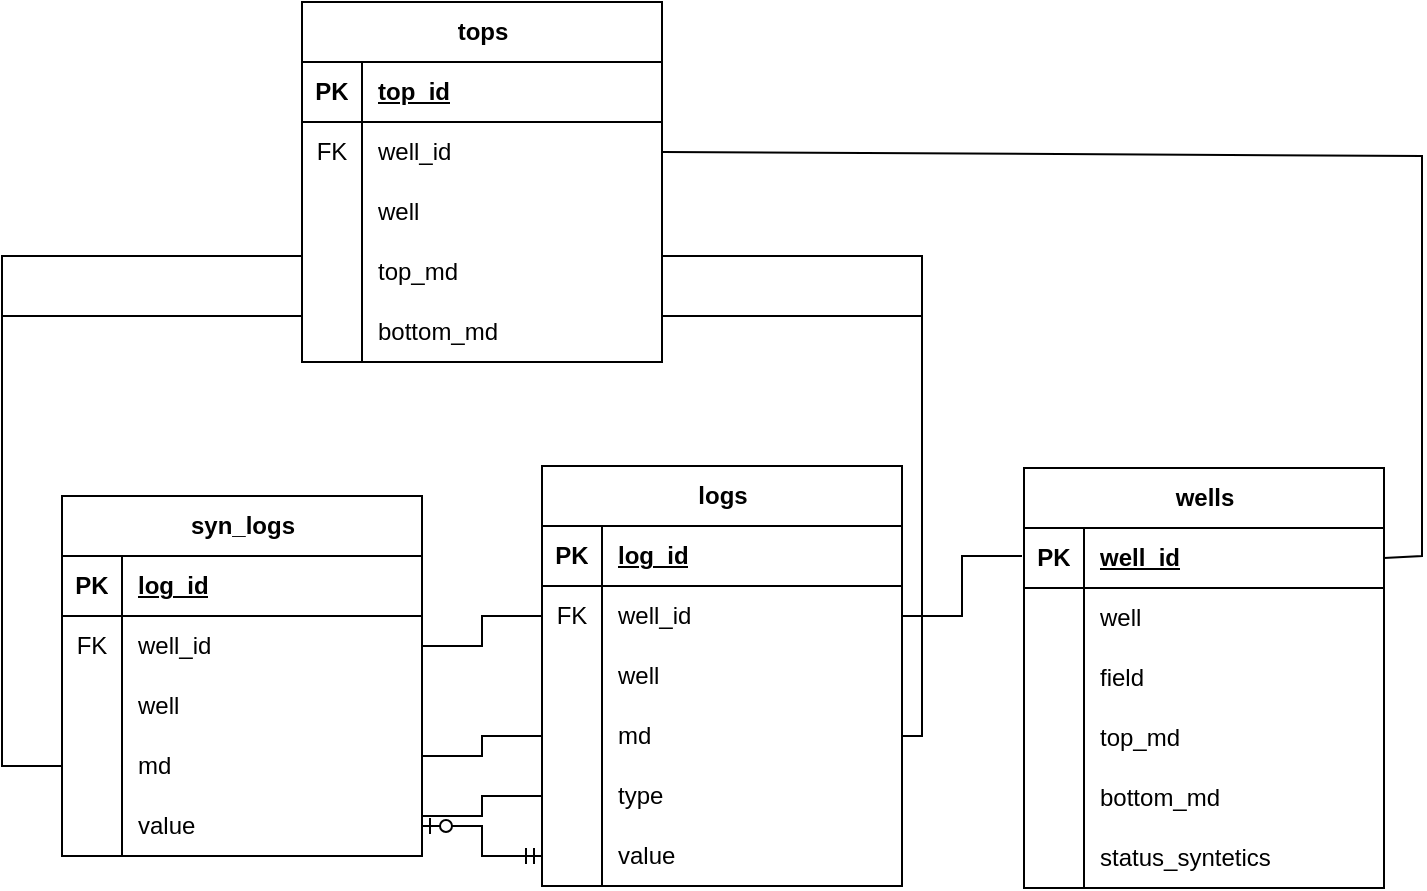 <mxfile version="23.0.2" type="github">
  <diagram name="Página-1" id="E8AaOJUS66nj6tTAMG6A">
    <mxGraphModel dx="2074" dy="782" grid="1" gridSize="10" guides="1" tooltips="1" connect="1" arrows="1" fold="1" page="0" pageScale="1" pageWidth="1100" pageHeight="850" background="none" math="0" shadow="0">
      <root>
        <mxCell id="0" />
        <mxCell id="1" parent="0" />
        <mxCell id="rXkX81BffOIawjlMRTGD-15" value="wells" style="shape=table;startSize=30;container=1;collapsible=1;childLayout=tableLayout;fixedRows=1;rowLines=0;fontStyle=1;align=center;resizeLast=1;html=1;labelBackgroundColor=none;" parent="1" vertex="1">
          <mxGeometry x="491" y="366" width="180" height="210" as="geometry" />
        </mxCell>
        <mxCell id="rXkX81BffOIawjlMRTGD-16" value="" style="shape=tableRow;horizontal=0;startSize=0;swimlaneHead=0;swimlaneBody=0;fillColor=none;collapsible=0;dropTarget=0;points=[[0,0.5],[1,0.5]];portConstraint=eastwest;top=0;left=0;right=0;bottom=1;labelBackgroundColor=none;" parent="rXkX81BffOIawjlMRTGD-15" vertex="1">
          <mxGeometry y="30" width="180" height="30" as="geometry" />
        </mxCell>
        <mxCell id="rXkX81BffOIawjlMRTGD-17" value="PK" style="shape=partialRectangle;connectable=0;fillColor=none;top=0;left=0;bottom=0;right=0;fontStyle=1;overflow=hidden;whiteSpace=wrap;html=1;labelBackgroundColor=none;" parent="rXkX81BffOIawjlMRTGD-16" vertex="1">
          <mxGeometry width="30" height="30" as="geometry">
            <mxRectangle width="30" height="30" as="alternateBounds" />
          </mxGeometry>
        </mxCell>
        <mxCell id="rXkX81BffOIawjlMRTGD-18" value="well_id" style="shape=partialRectangle;connectable=0;fillColor=none;top=0;left=0;bottom=0;right=0;align=left;spacingLeft=6;fontStyle=5;overflow=hidden;whiteSpace=wrap;html=1;labelBackgroundColor=none;" parent="rXkX81BffOIawjlMRTGD-16" vertex="1">
          <mxGeometry x="30" width="150" height="30" as="geometry">
            <mxRectangle width="150" height="30" as="alternateBounds" />
          </mxGeometry>
        </mxCell>
        <mxCell id="lRbH8ThnI8yl4s2YjMj6-310" style="shape=tableRow;horizontal=0;startSize=0;swimlaneHead=0;swimlaneBody=0;fillColor=none;collapsible=0;dropTarget=0;points=[[0,0.5],[1,0.5]];portConstraint=eastwest;top=0;left=0;right=0;bottom=0;labelBackgroundColor=none;" parent="rXkX81BffOIawjlMRTGD-15" vertex="1">
          <mxGeometry y="60" width="180" height="30" as="geometry" />
        </mxCell>
        <mxCell id="lRbH8ThnI8yl4s2YjMj6-311" style="shape=partialRectangle;connectable=0;fillColor=none;top=0;left=0;bottom=0;right=0;editable=1;overflow=hidden;whiteSpace=wrap;html=1;labelBackgroundColor=none;" parent="lRbH8ThnI8yl4s2YjMj6-310" vertex="1">
          <mxGeometry width="30" height="30" as="geometry">
            <mxRectangle width="30" height="30" as="alternateBounds" />
          </mxGeometry>
        </mxCell>
        <mxCell id="lRbH8ThnI8yl4s2YjMj6-312" value="well" style="shape=partialRectangle;connectable=0;fillColor=none;top=0;left=0;bottom=0;right=0;align=left;spacingLeft=6;overflow=hidden;whiteSpace=wrap;html=1;labelBackgroundColor=none;" parent="lRbH8ThnI8yl4s2YjMj6-310" vertex="1">
          <mxGeometry x="30" width="150" height="30" as="geometry">
            <mxRectangle width="150" height="30" as="alternateBounds" />
          </mxGeometry>
        </mxCell>
        <mxCell id="rXkX81BffOIawjlMRTGD-19" value="" style="shape=tableRow;horizontal=0;startSize=0;swimlaneHead=0;swimlaneBody=0;fillColor=none;collapsible=0;dropTarget=0;points=[[0,0.5],[1,0.5]];portConstraint=eastwest;top=0;left=0;right=0;bottom=0;labelBackgroundColor=none;" parent="rXkX81BffOIawjlMRTGD-15" vertex="1">
          <mxGeometry y="90" width="180" height="30" as="geometry" />
        </mxCell>
        <mxCell id="rXkX81BffOIawjlMRTGD-20" value="" style="shape=partialRectangle;connectable=0;fillColor=none;top=0;left=0;bottom=0;right=0;editable=1;overflow=hidden;whiteSpace=wrap;html=1;labelBackgroundColor=none;" parent="rXkX81BffOIawjlMRTGD-19" vertex="1">
          <mxGeometry width="30" height="30" as="geometry">
            <mxRectangle width="30" height="30" as="alternateBounds" />
          </mxGeometry>
        </mxCell>
        <mxCell id="rXkX81BffOIawjlMRTGD-21" value="field" style="shape=partialRectangle;connectable=0;fillColor=none;top=0;left=0;bottom=0;right=0;align=left;spacingLeft=6;overflow=hidden;whiteSpace=wrap;html=1;labelBackgroundColor=none;" parent="rXkX81BffOIawjlMRTGD-19" vertex="1">
          <mxGeometry x="30" width="150" height="30" as="geometry">
            <mxRectangle width="150" height="30" as="alternateBounds" />
          </mxGeometry>
        </mxCell>
        <mxCell id="lRbH8ThnI8yl4s2YjMj6-342" style="shape=tableRow;horizontal=0;startSize=0;swimlaneHead=0;swimlaneBody=0;fillColor=none;collapsible=0;dropTarget=0;points=[[0,0.5],[1,0.5]];portConstraint=eastwest;top=0;left=0;right=0;bottom=0;labelBackgroundColor=none;" parent="rXkX81BffOIawjlMRTGD-15" vertex="1">
          <mxGeometry y="120" width="180" height="30" as="geometry" />
        </mxCell>
        <mxCell id="lRbH8ThnI8yl4s2YjMj6-343" style="shape=partialRectangle;connectable=0;fillColor=none;top=0;left=0;bottom=0;right=0;editable=1;overflow=hidden;whiteSpace=wrap;html=1;labelBackgroundColor=none;" parent="lRbH8ThnI8yl4s2YjMj6-342" vertex="1">
          <mxGeometry width="30" height="30" as="geometry">
            <mxRectangle width="30" height="30" as="alternateBounds" />
          </mxGeometry>
        </mxCell>
        <mxCell id="lRbH8ThnI8yl4s2YjMj6-344" value="top_md" style="shape=partialRectangle;connectable=0;fillColor=none;top=0;left=0;bottom=0;right=0;align=left;spacingLeft=6;overflow=hidden;whiteSpace=wrap;html=1;labelBackgroundColor=none;" parent="lRbH8ThnI8yl4s2YjMj6-342" vertex="1">
          <mxGeometry x="30" width="150" height="30" as="geometry">
            <mxRectangle width="150" height="30" as="alternateBounds" />
          </mxGeometry>
        </mxCell>
        <mxCell id="lRbH8ThnI8yl4s2YjMj6-339" style="shape=tableRow;horizontal=0;startSize=0;swimlaneHead=0;swimlaneBody=0;fillColor=none;collapsible=0;dropTarget=0;points=[[0,0.5],[1,0.5]];portConstraint=eastwest;top=0;left=0;right=0;bottom=0;labelBackgroundColor=none;" parent="rXkX81BffOIawjlMRTGD-15" vertex="1">
          <mxGeometry y="150" width="180" height="30" as="geometry" />
        </mxCell>
        <mxCell id="lRbH8ThnI8yl4s2YjMj6-340" style="shape=partialRectangle;connectable=0;fillColor=none;top=0;left=0;bottom=0;right=0;editable=1;overflow=hidden;whiteSpace=wrap;html=1;labelBackgroundColor=none;" parent="lRbH8ThnI8yl4s2YjMj6-339" vertex="1">
          <mxGeometry width="30" height="30" as="geometry">
            <mxRectangle width="30" height="30" as="alternateBounds" />
          </mxGeometry>
        </mxCell>
        <mxCell id="lRbH8ThnI8yl4s2YjMj6-341" value="bottom_md" style="shape=partialRectangle;connectable=0;fillColor=none;top=0;left=0;bottom=0;right=0;align=left;spacingLeft=6;overflow=hidden;whiteSpace=wrap;html=1;labelBackgroundColor=none;" parent="lRbH8ThnI8yl4s2YjMj6-339" vertex="1">
          <mxGeometry x="30" width="150" height="30" as="geometry">
            <mxRectangle width="150" height="30" as="alternateBounds" />
          </mxGeometry>
        </mxCell>
        <mxCell id="lRbH8ThnI8yl4s2YjMj6-351" style="shape=tableRow;horizontal=0;startSize=0;swimlaneHead=0;swimlaneBody=0;fillColor=none;collapsible=0;dropTarget=0;points=[[0,0.5],[1,0.5]];portConstraint=eastwest;top=0;left=0;right=0;bottom=0;labelBackgroundColor=none;" parent="rXkX81BffOIawjlMRTGD-15" vertex="1">
          <mxGeometry y="180" width="180" height="30" as="geometry" />
        </mxCell>
        <mxCell id="lRbH8ThnI8yl4s2YjMj6-352" style="shape=partialRectangle;connectable=0;fillColor=none;top=0;left=0;bottom=0;right=0;editable=1;overflow=hidden;whiteSpace=wrap;html=1;labelBackgroundColor=none;" parent="lRbH8ThnI8yl4s2YjMj6-351" vertex="1">
          <mxGeometry width="30" height="30" as="geometry">
            <mxRectangle width="30" height="30" as="alternateBounds" />
          </mxGeometry>
        </mxCell>
        <mxCell id="lRbH8ThnI8yl4s2YjMj6-353" value="status_syntetics" style="shape=partialRectangle;connectable=0;fillColor=none;top=0;left=0;bottom=0;right=0;align=left;spacingLeft=6;overflow=hidden;whiteSpace=wrap;html=1;labelBackgroundColor=none;" parent="lRbH8ThnI8yl4s2YjMj6-351" vertex="1">
          <mxGeometry x="30" width="150" height="30" as="geometry">
            <mxRectangle width="150" height="30" as="alternateBounds" />
          </mxGeometry>
        </mxCell>
        <mxCell id="lRbH8ThnI8yl4s2YjMj6-1" value="tops" style="shape=table;startSize=30;container=1;collapsible=1;childLayout=tableLayout;fixedRows=1;rowLines=0;fontStyle=1;align=center;resizeLast=1;html=1;" parent="1" vertex="1">
          <mxGeometry x="130" y="133" width="180" height="180" as="geometry" />
        </mxCell>
        <mxCell id="lRbH8ThnI8yl4s2YjMj6-2" value="" style="shape=tableRow;horizontal=0;startSize=0;swimlaneHead=0;swimlaneBody=0;fillColor=none;collapsible=0;dropTarget=0;points=[[0,0.5],[1,0.5]];portConstraint=eastwest;top=0;left=0;right=0;bottom=1;" parent="lRbH8ThnI8yl4s2YjMj6-1" vertex="1">
          <mxGeometry y="30" width="180" height="30" as="geometry" />
        </mxCell>
        <mxCell id="lRbH8ThnI8yl4s2YjMj6-3" value="PK" style="shape=partialRectangle;connectable=0;fillColor=none;top=0;left=0;bottom=0;right=0;fontStyle=1;overflow=hidden;whiteSpace=wrap;html=1;" parent="lRbH8ThnI8yl4s2YjMj6-2" vertex="1">
          <mxGeometry width="30" height="30" as="geometry">
            <mxRectangle width="30" height="30" as="alternateBounds" />
          </mxGeometry>
        </mxCell>
        <mxCell id="lRbH8ThnI8yl4s2YjMj6-4" value="top_id" style="shape=partialRectangle;connectable=0;fillColor=none;top=0;left=0;bottom=0;right=0;align=left;spacingLeft=6;fontStyle=5;overflow=hidden;whiteSpace=wrap;html=1;" parent="lRbH8ThnI8yl4s2YjMj6-2" vertex="1">
          <mxGeometry x="30" width="150" height="30" as="geometry">
            <mxRectangle width="150" height="30" as="alternateBounds" />
          </mxGeometry>
        </mxCell>
        <mxCell id="lRbH8ThnI8yl4s2YjMj6-17" style="shape=tableRow;horizontal=0;startSize=0;swimlaneHead=0;swimlaneBody=0;fillColor=none;collapsible=0;dropTarget=0;points=[[0,0.5],[1,0.5]];portConstraint=eastwest;top=0;left=0;right=0;bottom=0;" parent="lRbH8ThnI8yl4s2YjMj6-1" vertex="1">
          <mxGeometry y="60" width="180" height="30" as="geometry" />
        </mxCell>
        <mxCell id="lRbH8ThnI8yl4s2YjMj6-18" value="FK" style="shape=partialRectangle;connectable=0;fillColor=none;top=0;left=0;bottom=0;right=0;editable=1;overflow=hidden;whiteSpace=wrap;html=1;" parent="lRbH8ThnI8yl4s2YjMj6-17" vertex="1">
          <mxGeometry width="30" height="30" as="geometry">
            <mxRectangle width="30" height="30" as="alternateBounds" />
          </mxGeometry>
        </mxCell>
        <mxCell id="lRbH8ThnI8yl4s2YjMj6-19" value="well_id" style="shape=partialRectangle;connectable=0;fillColor=none;top=0;left=0;bottom=0;right=0;align=left;spacingLeft=6;overflow=hidden;whiteSpace=wrap;html=1;" parent="lRbH8ThnI8yl4s2YjMj6-17" vertex="1">
          <mxGeometry x="30" width="150" height="30" as="geometry">
            <mxRectangle width="150" height="30" as="alternateBounds" />
          </mxGeometry>
        </mxCell>
        <mxCell id="lRbH8ThnI8yl4s2YjMj6-325" style="shape=tableRow;horizontal=0;startSize=0;swimlaneHead=0;swimlaneBody=0;fillColor=none;collapsible=0;dropTarget=0;points=[[0,0.5],[1,0.5]];portConstraint=eastwest;top=0;left=0;right=0;bottom=0;" parent="lRbH8ThnI8yl4s2YjMj6-1" vertex="1">
          <mxGeometry y="90" width="180" height="30" as="geometry" />
        </mxCell>
        <mxCell id="lRbH8ThnI8yl4s2YjMj6-326" style="shape=partialRectangle;connectable=0;fillColor=none;top=0;left=0;bottom=0;right=0;editable=1;overflow=hidden;whiteSpace=wrap;html=1;" parent="lRbH8ThnI8yl4s2YjMj6-325" vertex="1">
          <mxGeometry width="30" height="30" as="geometry">
            <mxRectangle width="30" height="30" as="alternateBounds" />
          </mxGeometry>
        </mxCell>
        <mxCell id="lRbH8ThnI8yl4s2YjMj6-327" value="well" style="shape=partialRectangle;connectable=0;fillColor=none;top=0;left=0;bottom=0;right=0;align=left;spacingLeft=6;overflow=hidden;whiteSpace=wrap;html=1;" parent="lRbH8ThnI8yl4s2YjMj6-325" vertex="1">
          <mxGeometry x="30" width="150" height="30" as="geometry">
            <mxRectangle width="150" height="30" as="alternateBounds" />
          </mxGeometry>
        </mxCell>
        <mxCell id="lRbH8ThnI8yl4s2YjMj6-5" value="" style="shape=tableRow;horizontal=0;startSize=0;swimlaneHead=0;swimlaneBody=0;fillColor=none;collapsible=0;dropTarget=0;points=[[0,0.5],[1,0.5]];portConstraint=eastwest;top=0;left=0;right=0;bottom=0;" parent="lRbH8ThnI8yl4s2YjMj6-1" vertex="1">
          <mxGeometry y="120" width="180" height="30" as="geometry" />
        </mxCell>
        <mxCell id="lRbH8ThnI8yl4s2YjMj6-6" value="" style="shape=partialRectangle;connectable=0;fillColor=none;top=0;left=0;bottom=0;right=0;editable=1;overflow=hidden;whiteSpace=wrap;html=1;" parent="lRbH8ThnI8yl4s2YjMj6-5" vertex="1">
          <mxGeometry width="30" height="30" as="geometry">
            <mxRectangle width="30" height="30" as="alternateBounds" />
          </mxGeometry>
        </mxCell>
        <mxCell id="lRbH8ThnI8yl4s2YjMj6-7" value="top_md" style="shape=partialRectangle;connectable=0;fillColor=none;top=0;left=0;bottom=0;right=0;align=left;spacingLeft=6;overflow=hidden;whiteSpace=wrap;html=1;" parent="lRbH8ThnI8yl4s2YjMj6-5" vertex="1">
          <mxGeometry x="30" width="150" height="30" as="geometry">
            <mxRectangle width="150" height="30" as="alternateBounds" />
          </mxGeometry>
        </mxCell>
        <mxCell id="lRbH8ThnI8yl4s2YjMj6-8" value="" style="shape=tableRow;horizontal=0;startSize=0;swimlaneHead=0;swimlaneBody=0;fillColor=none;collapsible=0;dropTarget=0;points=[[0,0.5],[1,0.5]];portConstraint=eastwest;top=0;left=0;right=0;bottom=0;" parent="lRbH8ThnI8yl4s2YjMj6-1" vertex="1">
          <mxGeometry y="150" width="180" height="30" as="geometry" />
        </mxCell>
        <mxCell id="lRbH8ThnI8yl4s2YjMj6-9" value="" style="shape=partialRectangle;connectable=0;fillColor=none;top=0;left=0;bottom=0;right=0;editable=1;overflow=hidden;whiteSpace=wrap;html=1;" parent="lRbH8ThnI8yl4s2YjMj6-8" vertex="1">
          <mxGeometry width="30" height="30" as="geometry">
            <mxRectangle width="30" height="30" as="alternateBounds" />
          </mxGeometry>
        </mxCell>
        <mxCell id="lRbH8ThnI8yl4s2YjMj6-10" value="bottom_md" style="shape=partialRectangle;connectable=0;fillColor=none;top=0;left=0;bottom=0;right=0;align=left;spacingLeft=6;overflow=hidden;whiteSpace=wrap;html=1;" parent="lRbH8ThnI8yl4s2YjMj6-8" vertex="1">
          <mxGeometry x="30" width="150" height="30" as="geometry">
            <mxRectangle width="150" height="30" as="alternateBounds" />
          </mxGeometry>
        </mxCell>
        <mxCell id="lRbH8ThnI8yl4s2YjMj6-219" value="logs" style="shape=table;startSize=30;container=1;collapsible=1;childLayout=tableLayout;fixedRows=1;rowLines=0;fontStyle=1;align=center;resizeLast=1;html=1;" parent="1" vertex="1">
          <mxGeometry x="250" y="365" width="180" height="210" as="geometry" />
        </mxCell>
        <mxCell id="lRbH8ThnI8yl4s2YjMj6-220" value="" style="shape=tableRow;horizontal=0;startSize=0;swimlaneHead=0;swimlaneBody=0;fillColor=none;collapsible=0;dropTarget=0;points=[[0,0.5],[1,0.5]];portConstraint=eastwest;top=0;left=0;right=0;bottom=1;" parent="lRbH8ThnI8yl4s2YjMj6-219" vertex="1">
          <mxGeometry y="30" width="180" height="30" as="geometry" />
        </mxCell>
        <mxCell id="lRbH8ThnI8yl4s2YjMj6-221" value="PK" style="shape=partialRectangle;connectable=0;fillColor=none;top=0;left=0;bottom=0;right=0;fontStyle=1;overflow=hidden;whiteSpace=wrap;html=1;" parent="lRbH8ThnI8yl4s2YjMj6-220" vertex="1">
          <mxGeometry width="30" height="30" as="geometry">
            <mxRectangle width="30" height="30" as="alternateBounds" />
          </mxGeometry>
        </mxCell>
        <mxCell id="lRbH8ThnI8yl4s2YjMj6-222" value="log_id" style="shape=partialRectangle;connectable=0;fillColor=none;top=0;left=0;bottom=0;right=0;align=left;spacingLeft=6;fontStyle=5;overflow=hidden;whiteSpace=wrap;html=1;" parent="lRbH8ThnI8yl4s2YjMj6-220" vertex="1">
          <mxGeometry x="30" width="150" height="30" as="geometry">
            <mxRectangle width="150" height="30" as="alternateBounds" />
          </mxGeometry>
        </mxCell>
        <mxCell id="lRbH8ThnI8yl4s2YjMj6-223" style="shape=tableRow;horizontal=0;startSize=0;swimlaneHead=0;swimlaneBody=0;fillColor=none;collapsible=0;dropTarget=0;points=[[0,0.5],[1,0.5]];portConstraint=eastwest;top=0;left=0;right=0;bottom=0;" parent="lRbH8ThnI8yl4s2YjMj6-219" vertex="1">
          <mxGeometry y="60" width="180" height="30" as="geometry" />
        </mxCell>
        <mxCell id="lRbH8ThnI8yl4s2YjMj6-224" value="FK" style="shape=partialRectangle;connectable=0;fillColor=none;top=0;left=0;bottom=0;right=0;editable=1;overflow=hidden;whiteSpace=wrap;html=1;" parent="lRbH8ThnI8yl4s2YjMj6-223" vertex="1">
          <mxGeometry width="30" height="30" as="geometry">
            <mxRectangle width="30" height="30" as="alternateBounds" />
          </mxGeometry>
        </mxCell>
        <mxCell id="lRbH8ThnI8yl4s2YjMj6-225" value="well_id" style="shape=partialRectangle;connectable=0;fillColor=none;top=0;left=0;bottom=0;right=0;align=left;spacingLeft=6;overflow=hidden;whiteSpace=wrap;html=1;" parent="lRbH8ThnI8yl4s2YjMj6-223" vertex="1">
          <mxGeometry x="30" width="150" height="30" as="geometry">
            <mxRectangle width="150" height="30" as="alternateBounds" />
          </mxGeometry>
        </mxCell>
        <mxCell id="lRbH8ThnI8yl4s2YjMj6-313" style="shape=tableRow;horizontal=0;startSize=0;swimlaneHead=0;swimlaneBody=0;fillColor=none;collapsible=0;dropTarget=0;points=[[0,0.5],[1,0.5]];portConstraint=eastwest;top=0;left=0;right=0;bottom=0;" parent="lRbH8ThnI8yl4s2YjMj6-219" vertex="1">
          <mxGeometry y="90" width="180" height="30" as="geometry" />
        </mxCell>
        <mxCell id="lRbH8ThnI8yl4s2YjMj6-314" style="shape=partialRectangle;connectable=0;fillColor=none;top=0;left=0;bottom=0;right=0;editable=1;overflow=hidden;whiteSpace=wrap;html=1;" parent="lRbH8ThnI8yl4s2YjMj6-313" vertex="1">
          <mxGeometry width="30" height="30" as="geometry">
            <mxRectangle width="30" height="30" as="alternateBounds" />
          </mxGeometry>
        </mxCell>
        <mxCell id="lRbH8ThnI8yl4s2YjMj6-315" value="well" style="shape=partialRectangle;connectable=0;fillColor=none;top=0;left=0;bottom=0;right=0;align=left;spacingLeft=6;overflow=hidden;whiteSpace=wrap;html=1;" parent="lRbH8ThnI8yl4s2YjMj6-313" vertex="1">
          <mxGeometry x="30" width="150" height="30" as="geometry">
            <mxRectangle width="150" height="30" as="alternateBounds" />
          </mxGeometry>
        </mxCell>
        <mxCell id="lRbH8ThnI8yl4s2YjMj6-319" style="shape=tableRow;horizontal=0;startSize=0;swimlaneHead=0;swimlaneBody=0;fillColor=none;collapsible=0;dropTarget=0;points=[[0,0.5],[1,0.5]];portConstraint=eastwest;top=0;left=0;right=0;bottom=0;" parent="lRbH8ThnI8yl4s2YjMj6-219" vertex="1">
          <mxGeometry y="120" width="180" height="30" as="geometry" />
        </mxCell>
        <mxCell id="lRbH8ThnI8yl4s2YjMj6-320" style="shape=partialRectangle;connectable=0;fillColor=none;top=0;left=0;bottom=0;right=0;editable=1;overflow=hidden;whiteSpace=wrap;html=1;" parent="lRbH8ThnI8yl4s2YjMj6-319" vertex="1">
          <mxGeometry width="30" height="30" as="geometry">
            <mxRectangle width="30" height="30" as="alternateBounds" />
          </mxGeometry>
        </mxCell>
        <mxCell id="lRbH8ThnI8yl4s2YjMj6-321" value="md" style="shape=partialRectangle;connectable=0;fillColor=none;top=0;left=0;bottom=0;right=0;align=left;spacingLeft=6;overflow=hidden;whiteSpace=wrap;html=1;" parent="lRbH8ThnI8yl4s2YjMj6-319" vertex="1">
          <mxGeometry x="30" width="150" height="30" as="geometry">
            <mxRectangle width="150" height="30" as="alternateBounds" />
          </mxGeometry>
        </mxCell>
        <mxCell id="lRbH8ThnI8yl4s2YjMj6-226" value="" style="shape=tableRow;horizontal=0;startSize=0;swimlaneHead=0;swimlaneBody=0;fillColor=none;collapsible=0;dropTarget=0;points=[[0,0.5],[1,0.5]];portConstraint=eastwest;top=0;left=0;right=0;bottom=0;" parent="lRbH8ThnI8yl4s2YjMj6-219" vertex="1">
          <mxGeometry y="150" width="180" height="30" as="geometry" />
        </mxCell>
        <mxCell id="lRbH8ThnI8yl4s2YjMj6-227" value="" style="shape=partialRectangle;connectable=0;fillColor=none;top=0;left=0;bottom=0;right=0;editable=1;overflow=hidden;whiteSpace=wrap;html=1;" parent="lRbH8ThnI8yl4s2YjMj6-226" vertex="1">
          <mxGeometry width="30" height="30" as="geometry">
            <mxRectangle width="30" height="30" as="alternateBounds" />
          </mxGeometry>
        </mxCell>
        <mxCell id="lRbH8ThnI8yl4s2YjMj6-228" value="type" style="shape=partialRectangle;connectable=0;fillColor=none;top=0;left=0;bottom=0;right=0;align=left;spacingLeft=6;overflow=hidden;whiteSpace=wrap;html=1;" parent="lRbH8ThnI8yl4s2YjMj6-226" vertex="1">
          <mxGeometry x="30" width="150" height="30" as="geometry">
            <mxRectangle width="150" height="30" as="alternateBounds" />
          </mxGeometry>
        </mxCell>
        <mxCell id="lRbH8ThnI8yl4s2YjMj6-229" value="" style="shape=tableRow;horizontal=0;startSize=0;swimlaneHead=0;swimlaneBody=0;fillColor=none;collapsible=0;dropTarget=0;points=[[0,0.5],[1,0.5]];portConstraint=eastwest;top=0;left=0;right=0;bottom=0;" parent="lRbH8ThnI8yl4s2YjMj6-219" vertex="1">
          <mxGeometry y="180" width="180" height="30" as="geometry" />
        </mxCell>
        <mxCell id="lRbH8ThnI8yl4s2YjMj6-230" value="" style="shape=partialRectangle;connectable=0;fillColor=none;top=0;left=0;bottom=0;right=0;editable=1;overflow=hidden;whiteSpace=wrap;html=1;" parent="lRbH8ThnI8yl4s2YjMj6-229" vertex="1">
          <mxGeometry width="30" height="30" as="geometry">
            <mxRectangle width="30" height="30" as="alternateBounds" />
          </mxGeometry>
        </mxCell>
        <mxCell id="lRbH8ThnI8yl4s2YjMj6-231" value="value" style="shape=partialRectangle;connectable=0;fillColor=none;top=0;left=0;bottom=0;right=0;align=left;spacingLeft=6;overflow=hidden;whiteSpace=wrap;html=1;" parent="lRbH8ThnI8yl4s2YjMj6-229" vertex="1">
          <mxGeometry x="30" width="150" height="30" as="geometry">
            <mxRectangle width="150" height="30" as="alternateBounds" />
          </mxGeometry>
        </mxCell>
        <mxCell id="lRbH8ThnI8yl4s2YjMj6-232" value="syn_logs" style="shape=table;startSize=30;container=1;collapsible=1;childLayout=tableLayout;fixedRows=1;rowLines=0;fontStyle=1;align=center;resizeLast=1;html=1;" parent="1" vertex="1">
          <mxGeometry x="10" y="380" width="180" height="180" as="geometry" />
        </mxCell>
        <mxCell id="lRbH8ThnI8yl4s2YjMj6-233" value="" style="shape=tableRow;horizontal=0;startSize=0;swimlaneHead=0;swimlaneBody=0;fillColor=none;collapsible=0;dropTarget=0;points=[[0,0.5],[1,0.5]];portConstraint=eastwest;top=0;left=0;right=0;bottom=1;" parent="lRbH8ThnI8yl4s2YjMj6-232" vertex="1">
          <mxGeometry y="30" width="180" height="30" as="geometry" />
        </mxCell>
        <mxCell id="lRbH8ThnI8yl4s2YjMj6-234" value="PK" style="shape=partialRectangle;connectable=0;fillColor=none;top=0;left=0;bottom=0;right=0;fontStyle=1;overflow=hidden;whiteSpace=wrap;html=1;" parent="lRbH8ThnI8yl4s2YjMj6-233" vertex="1">
          <mxGeometry width="30" height="30" as="geometry">
            <mxRectangle width="30" height="30" as="alternateBounds" />
          </mxGeometry>
        </mxCell>
        <mxCell id="lRbH8ThnI8yl4s2YjMj6-235" value="log_id" style="shape=partialRectangle;connectable=0;fillColor=none;top=0;left=0;bottom=0;right=0;align=left;spacingLeft=6;fontStyle=5;overflow=hidden;whiteSpace=wrap;html=1;" parent="lRbH8ThnI8yl4s2YjMj6-233" vertex="1">
          <mxGeometry x="30" width="150" height="30" as="geometry">
            <mxRectangle width="150" height="30" as="alternateBounds" />
          </mxGeometry>
        </mxCell>
        <mxCell id="lRbH8ThnI8yl4s2YjMj6-236" style="shape=tableRow;horizontal=0;startSize=0;swimlaneHead=0;swimlaneBody=0;fillColor=none;collapsible=0;dropTarget=0;points=[[0,0.5],[1,0.5]];portConstraint=eastwest;top=0;left=0;right=0;bottom=0;" parent="lRbH8ThnI8yl4s2YjMj6-232" vertex="1">
          <mxGeometry y="60" width="180" height="30" as="geometry" />
        </mxCell>
        <mxCell id="lRbH8ThnI8yl4s2YjMj6-237" value="FK" style="shape=partialRectangle;connectable=0;fillColor=none;top=0;left=0;bottom=0;right=0;editable=1;overflow=hidden;whiteSpace=wrap;html=1;" parent="lRbH8ThnI8yl4s2YjMj6-236" vertex="1">
          <mxGeometry width="30" height="30" as="geometry">
            <mxRectangle width="30" height="30" as="alternateBounds" />
          </mxGeometry>
        </mxCell>
        <mxCell id="lRbH8ThnI8yl4s2YjMj6-238" value="well_id" style="shape=partialRectangle;connectable=0;fillColor=none;top=0;left=0;bottom=0;right=0;align=left;spacingLeft=6;overflow=hidden;whiteSpace=wrap;html=1;" parent="lRbH8ThnI8yl4s2YjMj6-236" vertex="1">
          <mxGeometry x="30" width="150" height="30" as="geometry">
            <mxRectangle width="150" height="30" as="alternateBounds" />
          </mxGeometry>
        </mxCell>
        <mxCell id="lRbH8ThnI8yl4s2YjMj6-316" style="shape=tableRow;horizontal=0;startSize=0;swimlaneHead=0;swimlaneBody=0;fillColor=none;collapsible=0;dropTarget=0;points=[[0,0.5],[1,0.5]];portConstraint=eastwest;top=0;left=0;right=0;bottom=0;" parent="lRbH8ThnI8yl4s2YjMj6-232" vertex="1">
          <mxGeometry y="90" width="180" height="30" as="geometry" />
        </mxCell>
        <mxCell id="lRbH8ThnI8yl4s2YjMj6-317" style="shape=partialRectangle;connectable=0;fillColor=none;top=0;left=0;bottom=0;right=0;editable=1;overflow=hidden;whiteSpace=wrap;html=1;" parent="lRbH8ThnI8yl4s2YjMj6-316" vertex="1">
          <mxGeometry width="30" height="30" as="geometry">
            <mxRectangle width="30" height="30" as="alternateBounds" />
          </mxGeometry>
        </mxCell>
        <mxCell id="lRbH8ThnI8yl4s2YjMj6-318" value="well" style="shape=partialRectangle;connectable=0;fillColor=none;top=0;left=0;bottom=0;right=0;align=left;spacingLeft=6;overflow=hidden;whiteSpace=wrap;html=1;" parent="lRbH8ThnI8yl4s2YjMj6-316" vertex="1">
          <mxGeometry x="30" width="150" height="30" as="geometry">
            <mxRectangle width="150" height="30" as="alternateBounds" />
          </mxGeometry>
        </mxCell>
        <mxCell id="lRbH8ThnI8yl4s2YjMj6-328" style="shape=tableRow;horizontal=0;startSize=0;swimlaneHead=0;swimlaneBody=0;fillColor=none;collapsible=0;dropTarget=0;points=[[0,0.5],[1,0.5]];portConstraint=eastwest;top=0;left=0;right=0;bottom=0;" parent="lRbH8ThnI8yl4s2YjMj6-232" vertex="1">
          <mxGeometry y="120" width="180" height="30" as="geometry" />
        </mxCell>
        <mxCell id="lRbH8ThnI8yl4s2YjMj6-329" style="shape=partialRectangle;connectable=0;fillColor=none;top=0;left=0;bottom=0;right=0;editable=1;overflow=hidden;whiteSpace=wrap;html=1;" parent="lRbH8ThnI8yl4s2YjMj6-328" vertex="1">
          <mxGeometry width="30" height="30" as="geometry">
            <mxRectangle width="30" height="30" as="alternateBounds" />
          </mxGeometry>
        </mxCell>
        <mxCell id="lRbH8ThnI8yl4s2YjMj6-330" value="md" style="shape=partialRectangle;connectable=0;fillColor=none;top=0;left=0;bottom=0;right=0;align=left;spacingLeft=6;overflow=hidden;whiteSpace=wrap;html=1;" parent="lRbH8ThnI8yl4s2YjMj6-328" vertex="1">
          <mxGeometry x="30" width="150" height="30" as="geometry">
            <mxRectangle width="150" height="30" as="alternateBounds" />
          </mxGeometry>
        </mxCell>
        <mxCell id="lRbH8ThnI8yl4s2YjMj6-239" value="" style="shape=tableRow;horizontal=0;startSize=0;swimlaneHead=0;swimlaneBody=0;fillColor=none;collapsible=0;dropTarget=0;points=[[0,0.5],[1,0.5]];portConstraint=eastwest;top=0;left=0;right=0;bottom=0;" parent="lRbH8ThnI8yl4s2YjMj6-232" vertex="1">
          <mxGeometry y="150" width="180" height="30" as="geometry" />
        </mxCell>
        <mxCell id="lRbH8ThnI8yl4s2YjMj6-240" value="" style="shape=partialRectangle;connectable=0;fillColor=none;top=0;left=0;bottom=0;right=0;editable=1;overflow=hidden;whiteSpace=wrap;html=1;" parent="lRbH8ThnI8yl4s2YjMj6-239" vertex="1">
          <mxGeometry width="30" height="30" as="geometry">
            <mxRectangle width="30" height="30" as="alternateBounds" />
          </mxGeometry>
        </mxCell>
        <mxCell id="lRbH8ThnI8yl4s2YjMj6-241" value="value" style="shape=partialRectangle;connectable=0;fillColor=none;top=0;left=0;bottom=0;right=0;align=left;spacingLeft=6;overflow=hidden;whiteSpace=wrap;html=1;" parent="lRbH8ThnI8yl4s2YjMj6-239" vertex="1">
          <mxGeometry x="30" width="150" height="30" as="geometry">
            <mxRectangle width="150" height="30" as="alternateBounds" />
          </mxGeometry>
        </mxCell>
        <mxCell id="lRbH8ThnI8yl4s2YjMj6-288" value="" style="endArrow=none;html=1;rounded=0;exitX=1;exitY=0.5;exitDx=0;exitDy=0;" parent="1" source="lRbH8ThnI8yl4s2YjMj6-223" edge="1">
          <mxGeometry relative="1" as="geometry">
            <mxPoint x="430" y="410" as="sourcePoint" />
            <mxPoint x="490" y="410" as="targetPoint" />
            <Array as="points">
              <mxPoint x="460" y="440" />
              <mxPoint x="460" y="410" />
            </Array>
          </mxGeometry>
        </mxCell>
        <mxCell id="lRbH8ThnI8yl4s2YjMj6-296" value="" style="edgeStyle=entityRelationEdgeStyle;fontSize=12;html=1;endArrow=ERzeroToOne;startArrow=ERmandOne;rounded=0;strokeColor=default;anchorPointDirection=0;entryX=1;entryY=0.5;entryDx=0;entryDy=0;" parent="1" source="lRbH8ThnI8yl4s2YjMj6-229" target="lRbH8ThnI8yl4s2YjMj6-239" edge="1">
          <mxGeometry width="100" height="100" relative="1" as="geometry">
            <mxPoint x="250" y="500" as="sourcePoint" />
            <mxPoint x="150" y="400" as="targetPoint" />
            <Array as="points">
              <mxPoint x="240" y="500" />
              <mxPoint x="220" y="450" />
              <mxPoint x="270" y="480" />
              <mxPoint x="270" y="480" />
              <mxPoint x="140" y="440" />
            </Array>
          </mxGeometry>
        </mxCell>
        <mxCell id="lRbH8ThnI8yl4s2YjMj6-300" value="" style="endArrow=none;html=1;rounded=0;entryX=0;entryY=0.5;entryDx=0;entryDy=0;exitX=1;exitY=0.5;exitDx=0;exitDy=0;" parent="1" source="lRbH8ThnI8yl4s2YjMj6-236" target="lRbH8ThnI8yl4s2YjMj6-223" edge="1">
          <mxGeometry relative="1" as="geometry">
            <mxPoint x="190" y="450" as="sourcePoint" />
            <mxPoint x="350" y="450" as="targetPoint" />
            <Array as="points">
              <mxPoint x="220" y="455" />
              <mxPoint x="220" y="440" />
            </Array>
          </mxGeometry>
        </mxCell>
        <mxCell id="lRbH8ThnI8yl4s2YjMj6-335" value="" style="endArrow=none;html=1;rounded=0;entryX=0;entryY=0.5;entryDx=0;entryDy=0;" parent="1" edge="1">
          <mxGeometry relative="1" as="geometry">
            <mxPoint x="190" y="510" as="sourcePoint" />
            <mxPoint x="250" y="500" as="targetPoint" />
            <Array as="points">
              <mxPoint x="220" y="510" />
              <mxPoint x="220" y="500" />
            </Array>
          </mxGeometry>
        </mxCell>
        <mxCell id="lRbH8ThnI8yl4s2YjMj6-336" value="" style="endArrow=none;html=1;rounded=0;entryX=0;entryY=0.5;entryDx=0;entryDy=0;" parent="1" edge="1">
          <mxGeometry relative="1" as="geometry">
            <mxPoint x="190" y="540" as="sourcePoint" />
            <mxPoint x="250" y="530" as="targetPoint" />
            <Array as="points">
              <mxPoint x="220" y="540" />
              <mxPoint x="220" y="530" />
            </Array>
          </mxGeometry>
        </mxCell>
        <mxCell id="lRbH8ThnI8yl4s2YjMj6-355" value="" style="endArrow=none;html=1;rounded=0;entryX=1;entryY=0.5;entryDx=0;entryDy=0;" parent="1" target="lRbH8ThnI8yl4s2YjMj6-319" edge="1">
          <mxGeometry relative="1" as="geometry">
            <mxPoint x="310" y="260" as="sourcePoint" />
            <mxPoint x="470" y="260" as="targetPoint" />
            <Array as="points">
              <mxPoint x="440" y="260" />
              <mxPoint x="440" y="400" />
              <mxPoint x="440" y="500" />
            </Array>
          </mxGeometry>
        </mxCell>
        <mxCell id="lRbH8ThnI8yl4s2YjMj6-356" value="" style="endArrow=none;html=1;rounded=0;entryX=1;entryY=0.5;entryDx=0;entryDy=0;" parent="1" target="lRbH8ThnI8yl4s2YjMj6-319" edge="1">
          <mxGeometry relative="1" as="geometry">
            <mxPoint x="310" y="290" as="sourcePoint" />
            <mxPoint x="430" y="560" as="targetPoint" />
            <Array as="points">
              <mxPoint x="440" y="290" />
              <mxPoint x="440" y="430" />
              <mxPoint x="440" y="500" />
            </Array>
          </mxGeometry>
        </mxCell>
        <mxCell id="lRbH8ThnI8yl4s2YjMj6-358" value="" style="endArrow=none;html=1;rounded=0;exitX=0;exitY=0.5;exitDx=0;exitDy=0;" parent="1" edge="1" source="lRbH8ThnI8yl4s2YjMj6-328">
          <mxGeometry relative="1" as="geometry">
            <mxPoint x="10" y="550" as="sourcePoint" />
            <mxPoint x="130" y="260" as="targetPoint" />
            <Array as="points">
              <mxPoint x="-20" y="515" />
              <mxPoint x="-20" y="260" />
            </Array>
          </mxGeometry>
        </mxCell>
        <mxCell id="lRbH8ThnI8yl4s2YjMj6-359" value="" style="endArrow=none;html=1;rounded=0;exitX=0;exitY=0.5;exitDx=0;exitDy=0;" parent="1" source="lRbH8ThnI8yl4s2YjMj6-328" edge="1">
          <mxGeometry relative="1" as="geometry">
            <mxPoint y="520" as="sourcePoint" />
            <mxPoint x="130" y="290" as="targetPoint" />
            <Array as="points">
              <mxPoint x="-20" y="515" />
              <mxPoint x="-20" y="290" />
            </Array>
          </mxGeometry>
        </mxCell>
        <mxCell id="lRbH8ThnI8yl4s2YjMj6-360" value="" style="endArrow=none;html=1;rounded=0;exitX=1;exitY=0.5;exitDx=0;exitDy=0;entryX=1;entryY=0.5;entryDx=0;entryDy=0;" parent="1" source="lRbH8ThnI8yl4s2YjMj6-17" target="rXkX81BffOIawjlMRTGD-16" edge="1">
          <mxGeometry relative="1" as="geometry">
            <mxPoint x="320" y="210" as="sourcePoint" />
            <mxPoint x="480" y="210" as="targetPoint" />
            <Array as="points">
              <mxPoint x="690" y="210" />
              <mxPoint x="690" y="410" />
            </Array>
          </mxGeometry>
        </mxCell>
      </root>
    </mxGraphModel>
  </diagram>
</mxfile>
